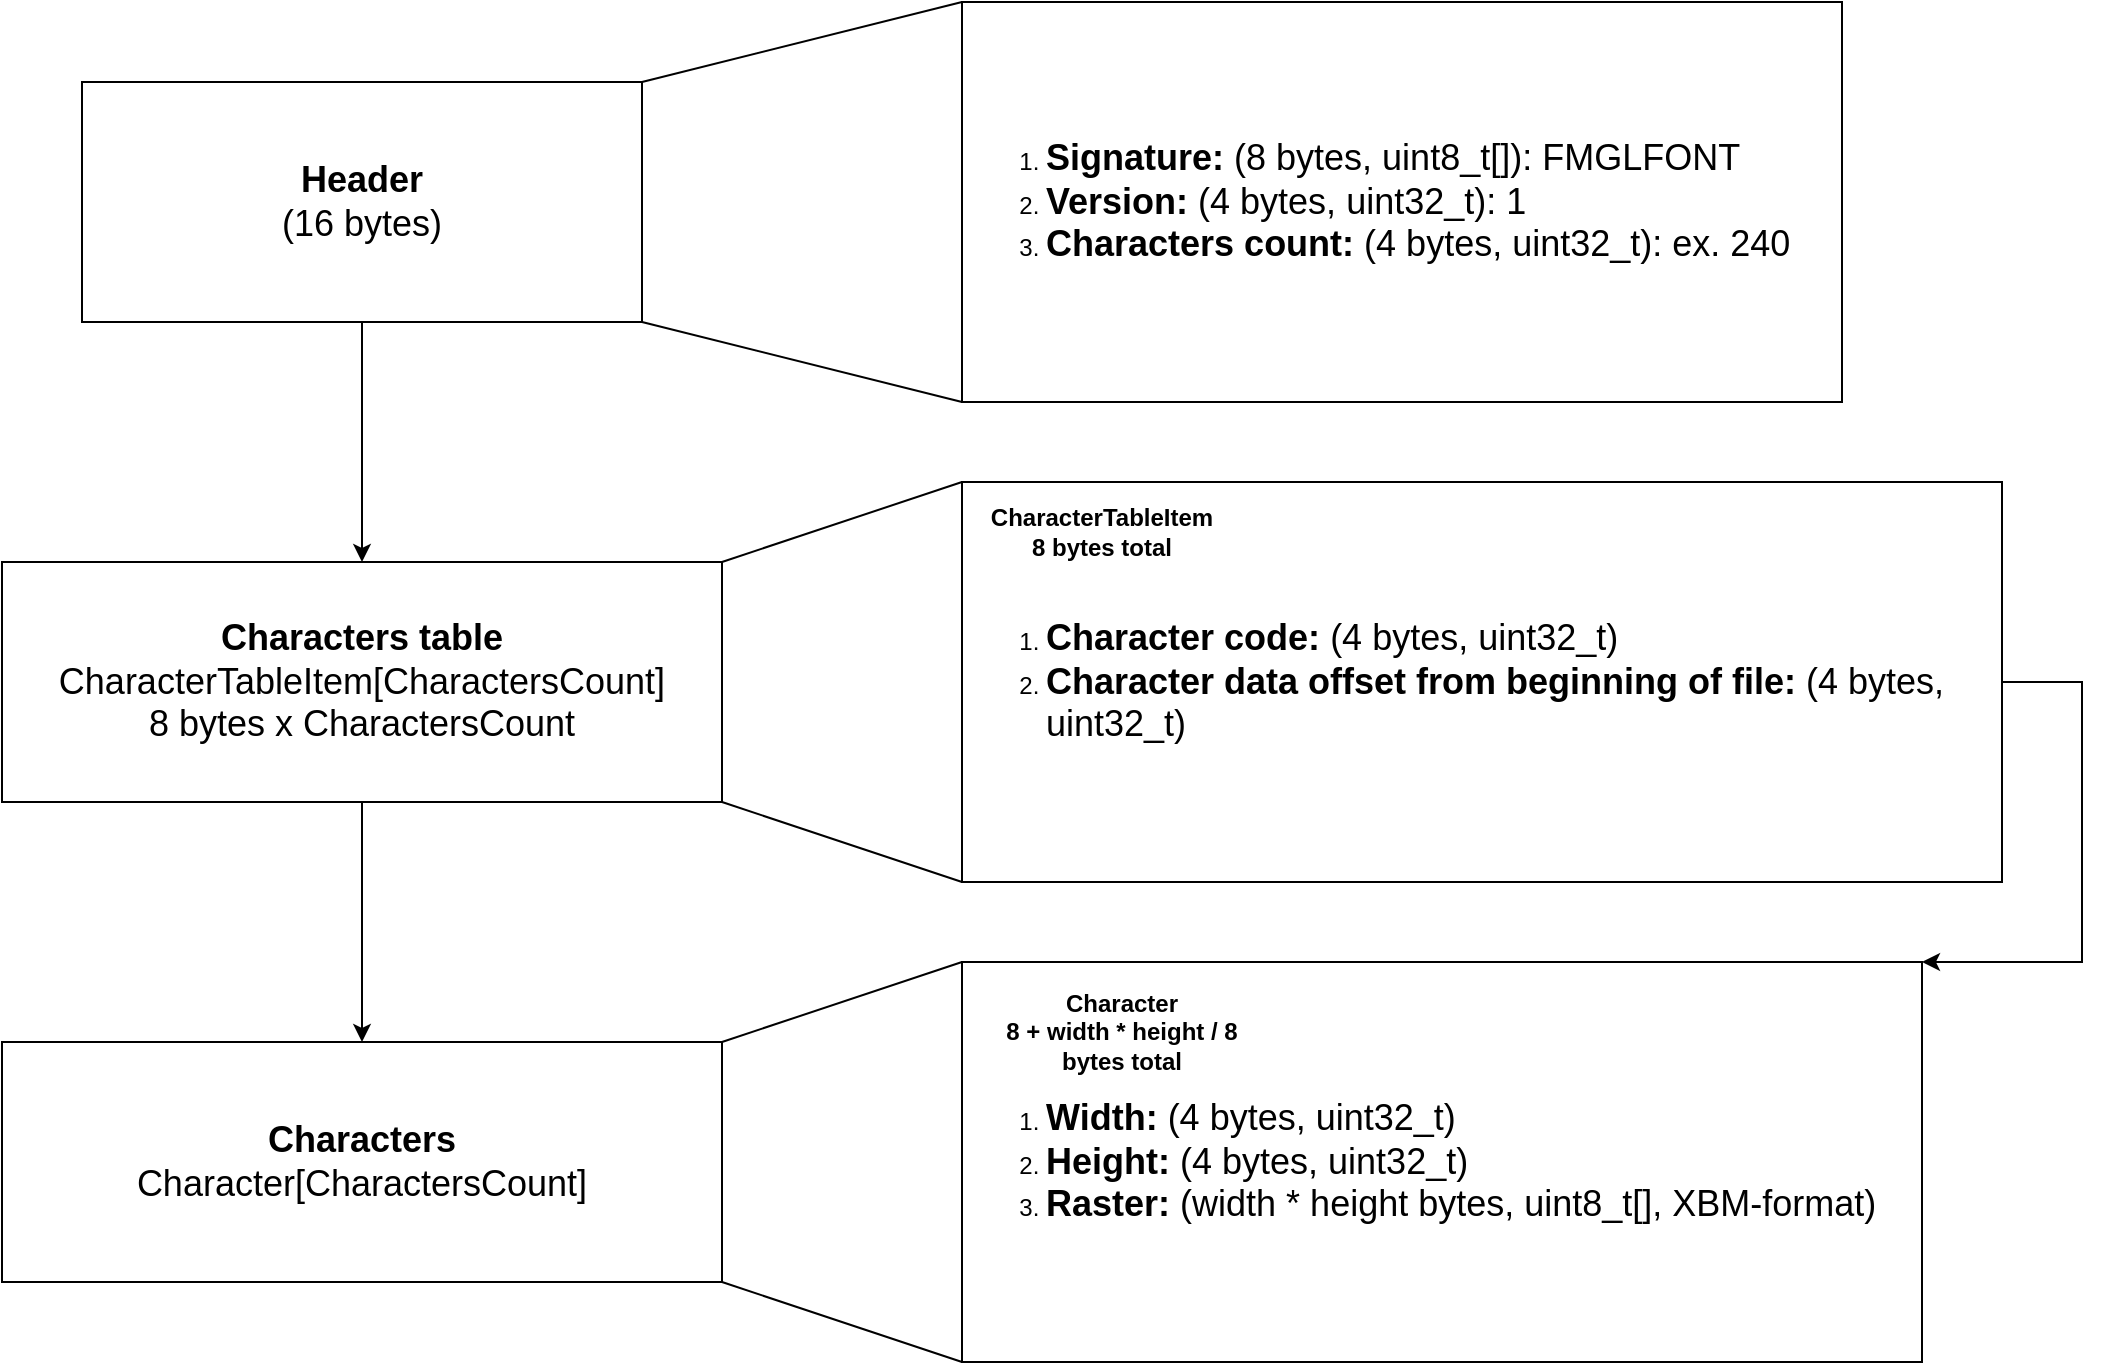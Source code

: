 <mxfile version="28.0.4">
  <diagram name="Page-1" id="z8vJLyzw1SSsMf7IVAN1">
    <mxGraphModel dx="1978" dy="1240" grid="1" gridSize="10" guides="1" tooltips="1" connect="1" arrows="1" fold="1" page="1" pageScale="1" pageWidth="850" pageHeight="1100" math="0" shadow="0">
      <root>
        <mxCell id="0" />
        <mxCell id="1" parent="0" />
        <mxCell id="Wkk6yHHU4i2QVKpF-zxj-6" style="edgeStyle=orthogonalEdgeStyle;rounded=0;orthogonalLoop=1;jettySize=auto;html=1;exitX=0.5;exitY=1;exitDx=0;exitDy=0;" parent="1" source="Wkk6yHHU4i2QVKpF-zxj-1" target="Wkk6yHHU4i2QVKpF-zxj-5" edge="1">
          <mxGeometry relative="1" as="geometry" />
        </mxCell>
        <mxCell id="Wkk6yHHU4i2QVKpF-zxj-1" value="&lt;b&gt;&lt;font style=&quot;font-size: 18px;&quot;&gt;Header&lt;/font&gt;&lt;/b&gt;&lt;div&gt;&lt;font style=&quot;font-size: 18px;&quot;&gt;(16 bytes)&lt;/font&gt;&lt;/div&gt;" style="rounded=0;whiteSpace=wrap;html=1;" parent="1" vertex="1">
          <mxGeometry x="40" y="80" width="280" height="120" as="geometry" />
        </mxCell>
        <mxCell id="Wkk6yHHU4i2QVKpF-zxj-2" value="&lt;ol&gt;&lt;li&gt;&lt;font style=&quot;font-size: 18px;&quot;&gt;&lt;b style=&quot;&quot;&gt;Signature:&lt;/b&gt; (8 bytes, uint8_t[]): FMGLFONT&lt;/font&gt;&lt;/li&gt;&lt;li&gt;&lt;font style=&quot;font-size: 18px;&quot;&gt;&lt;b&gt;Version:&lt;/b&gt; (4 bytes, uint32_t): 1&lt;/font&gt;&lt;/li&gt;&lt;li&gt;&lt;font style=&quot;font-size: 18px;&quot;&gt;&lt;b style=&quot;&quot;&gt;Characters count:&lt;/b&gt; (4 bytes, uint32_t): ex. 240&lt;/font&gt;&lt;/li&gt;&lt;/ol&gt;" style="rounded=0;whiteSpace=wrap;html=1;align=left;" parent="1" vertex="1">
          <mxGeometry x="480" y="40" width="440" height="200" as="geometry" />
        </mxCell>
        <mxCell id="Wkk6yHHU4i2QVKpF-zxj-3" value="" style="endArrow=none;html=1;rounded=0;entryX=0;entryY=0;entryDx=0;entryDy=0;exitX=1;exitY=0;exitDx=0;exitDy=0;" parent="1" source="Wkk6yHHU4i2QVKpF-zxj-1" target="Wkk6yHHU4i2QVKpF-zxj-2" edge="1">
          <mxGeometry width="50" height="50" relative="1" as="geometry">
            <mxPoint x="430" y="590" as="sourcePoint" />
            <mxPoint x="480" y="540" as="targetPoint" />
          </mxGeometry>
        </mxCell>
        <mxCell id="Wkk6yHHU4i2QVKpF-zxj-4" value="" style="endArrow=none;html=1;rounded=0;exitX=1;exitY=1;exitDx=0;exitDy=0;entryX=0;entryY=1;entryDx=0;entryDy=0;" parent="1" source="Wkk6yHHU4i2QVKpF-zxj-1" target="Wkk6yHHU4i2QVKpF-zxj-2" edge="1">
          <mxGeometry width="50" height="50" relative="1" as="geometry">
            <mxPoint x="430" y="590" as="sourcePoint" />
            <mxPoint x="480" y="540" as="targetPoint" />
          </mxGeometry>
        </mxCell>
        <mxCell id="Wkk6yHHU4i2QVKpF-zxj-12" style="edgeStyle=orthogonalEdgeStyle;rounded=0;orthogonalLoop=1;jettySize=auto;html=1;exitX=0.5;exitY=1;exitDx=0;exitDy=0;entryX=0.5;entryY=0;entryDx=0;entryDy=0;" parent="1" source="Wkk6yHHU4i2QVKpF-zxj-5" target="Wkk6yHHU4i2QVKpF-zxj-11" edge="1">
          <mxGeometry relative="1" as="geometry" />
        </mxCell>
        <mxCell id="Wkk6yHHU4i2QVKpF-zxj-5" value="&lt;div&gt;&lt;font style=&quot;font-size: 18px;&quot;&gt;&lt;b&gt;Characters table&lt;/b&gt;&lt;/font&gt;&lt;/div&gt;&lt;div&gt;&lt;span style=&quot;font-size: 18px;&quot;&gt;CharacterTableItem[CharactersCount]&lt;/span&gt;&lt;/div&gt;&lt;div&gt;&lt;span style=&quot;font-size: 18px;&quot;&gt;8 bytes x CharactersCount&lt;/span&gt;&lt;/div&gt;" style="rounded=0;whiteSpace=wrap;html=1;" parent="1" vertex="1">
          <mxGeometry y="320" width="360" height="120" as="geometry" />
        </mxCell>
        <mxCell id="Wkk6yHHU4i2QVKpF-zxj-7" value="&lt;ol&gt;&lt;li&gt;&lt;span style=&quot;font-size: 18px;&quot;&gt;&lt;b&gt;Character code:&lt;/b&gt;&amp;nbsp;(4 bytes, uint32_t)&lt;/span&gt;&lt;/li&gt;&lt;li&gt;&lt;span style=&quot;font-size: 18px;&quot;&gt;&lt;b&gt;Character data offset from beginning of file:&lt;/b&gt; (4 bytes, uint32_t)&lt;/span&gt;&lt;/li&gt;&lt;/ol&gt;" style="rounded=0;whiteSpace=wrap;html=1;align=left;" parent="1" vertex="1">
          <mxGeometry x="480" y="280" width="520" height="200" as="geometry" />
        </mxCell>
        <mxCell id="Wkk6yHHU4i2QVKpF-zxj-8" value="&lt;b&gt;CharacterTableItem&lt;/b&gt;&lt;div&gt;&lt;b&gt;8 bytes total&lt;/b&gt;&lt;/div&gt;" style="text;html=1;align=center;verticalAlign=middle;whiteSpace=wrap;rounded=0;" parent="1" vertex="1">
          <mxGeometry x="490" y="290" width="120" height="30" as="geometry" />
        </mxCell>
        <mxCell id="Wkk6yHHU4i2QVKpF-zxj-9" value="" style="endArrow=none;html=1;rounded=0;entryX=0;entryY=0;entryDx=0;entryDy=0;exitX=1;exitY=0;exitDx=0;exitDy=0;" parent="1" source="Wkk6yHHU4i2QVKpF-zxj-5" target="Wkk6yHHU4i2QVKpF-zxj-7" edge="1">
          <mxGeometry width="50" height="50" relative="1" as="geometry">
            <mxPoint x="430" y="570" as="sourcePoint" />
            <mxPoint x="480" y="520" as="targetPoint" />
          </mxGeometry>
        </mxCell>
        <mxCell id="Wkk6yHHU4i2QVKpF-zxj-10" value="" style="endArrow=none;html=1;rounded=0;exitX=1;exitY=1;exitDx=0;exitDy=0;entryX=0;entryY=1;entryDx=0;entryDy=0;" parent="1" source="Wkk6yHHU4i2QVKpF-zxj-5" target="Wkk6yHHU4i2QVKpF-zxj-7" edge="1">
          <mxGeometry width="50" height="50" relative="1" as="geometry">
            <mxPoint x="430" y="570" as="sourcePoint" />
            <mxPoint x="480" y="520" as="targetPoint" />
          </mxGeometry>
        </mxCell>
        <mxCell id="Wkk6yHHU4i2QVKpF-zxj-11" value="&lt;div&gt;&lt;font style=&quot;font-size: 18px;&quot;&gt;&lt;b&gt;Characters&lt;/b&gt;&lt;/font&gt;&lt;/div&gt;&lt;div&gt;&lt;span style=&quot;font-size: 18px; background-color: transparent; color: light-dark(rgb(0, 0, 0), rgb(255, 255, 255));&quot;&gt;Character[CharactersCount]&lt;/span&gt;&lt;/div&gt;" style="rounded=0;whiteSpace=wrap;html=1;" parent="1" vertex="1">
          <mxGeometry y="560" width="360" height="120" as="geometry" />
        </mxCell>
        <mxCell id="Wkk6yHHU4i2QVKpF-zxj-13" value="&lt;ol&gt;&lt;li&gt;&lt;span style=&quot;font-size: 18px;&quot;&gt;&lt;b&gt;Width:&lt;/b&gt;&amp;nbsp;(4 bytes, uint32_t)&lt;/span&gt;&lt;/li&gt;&lt;li&gt;&lt;span style=&quot;font-size: 18px;&quot;&gt;&lt;b&gt;Height:&lt;/b&gt; (4 bytes, uint32_t)&lt;/span&gt;&lt;/li&gt;&lt;li&gt;&lt;span style=&quot;font-size: 18px;&quot;&gt;&lt;b&gt;Raster:&lt;/b&gt;&amp;nbsp;(width * height bytes, uint8_t[], XBM-format)&lt;/span&gt;&lt;/li&gt;&lt;/ol&gt;" style="rounded=0;whiteSpace=wrap;html=1;align=left;" parent="1" vertex="1">
          <mxGeometry x="480" y="520" width="480" height="200" as="geometry" />
        </mxCell>
        <mxCell id="Wkk6yHHU4i2QVKpF-zxj-15" value="" style="endArrow=none;html=1;rounded=0;entryX=0;entryY=0;entryDx=0;entryDy=0;exitX=1;exitY=0;exitDx=0;exitDy=0;" parent="1" source="Wkk6yHHU4i2QVKpF-zxj-11" target="Wkk6yHHU4i2QVKpF-zxj-13" edge="1">
          <mxGeometry width="50" height="50" relative="1" as="geometry">
            <mxPoint x="380" y="580" as="sourcePoint" />
            <mxPoint x="410" y="510" as="targetPoint" />
          </mxGeometry>
        </mxCell>
        <mxCell id="Wkk6yHHU4i2QVKpF-zxj-16" value="" style="endArrow=none;html=1;rounded=0;exitX=1;exitY=1;exitDx=0;exitDy=0;entryX=0;entryY=1;entryDx=0;entryDy=0;" parent="1" source="Wkk6yHHU4i2QVKpF-zxj-11" target="Wkk6yHHU4i2QVKpF-zxj-13" edge="1">
          <mxGeometry width="50" height="50" relative="1" as="geometry">
            <mxPoint x="390" y="660" as="sourcePoint" />
            <mxPoint x="440" y="610" as="targetPoint" />
          </mxGeometry>
        </mxCell>
        <mxCell id="Wkk6yHHU4i2QVKpF-zxj-18" value="" style="endArrow=classic;html=1;rounded=0;exitX=1;exitY=0.5;exitDx=0;exitDy=0;entryX=1;entryY=0;entryDx=0;entryDy=0;" parent="1" source="Wkk6yHHU4i2QVKpF-zxj-7" target="Wkk6yHHU4i2QVKpF-zxj-13" edge="1">
          <mxGeometry width="50" height="50" relative="1" as="geometry">
            <mxPoint x="430" y="570" as="sourcePoint" />
            <mxPoint x="480" y="520" as="targetPoint" />
            <Array as="points">
              <mxPoint x="1040" y="380" />
              <mxPoint x="1040" y="520" />
            </Array>
          </mxGeometry>
        </mxCell>
        <mxCell id="Wkk6yHHU4i2QVKpF-zxj-19" value="&lt;b&gt;Character&lt;/b&gt;&lt;div&gt;&lt;b&gt;8 + width * height / 8 bytes total&lt;/b&gt;&lt;/div&gt;" style="text;html=1;align=center;verticalAlign=middle;whiteSpace=wrap;rounded=0;" parent="1" vertex="1">
          <mxGeometry x="500" y="530" width="120" height="50" as="geometry" />
        </mxCell>
      </root>
    </mxGraphModel>
  </diagram>
</mxfile>
